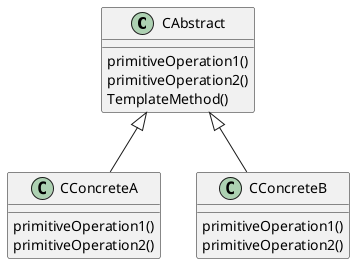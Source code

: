 @startuml

class CAbstract{
    primitiveOperation1()
    primitiveOperation2()
    TemplateMethod()
}

class CConcreteA{
    primitiveOperation1()
    primitiveOperation2()
}

class CConcreteB{
    primitiveOperation1()
    primitiveOperation2()
}

CAbstract <|-- CConcreteA
CAbstract <|-- CConcreteB

@enduml